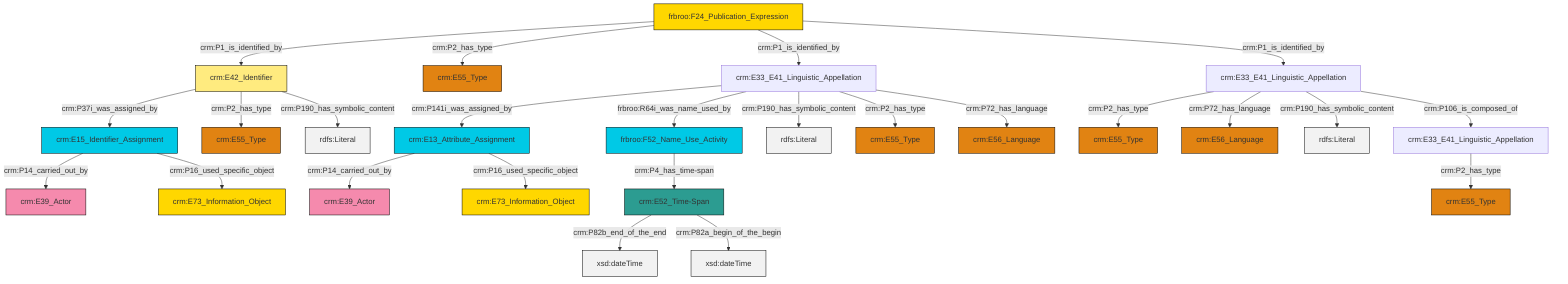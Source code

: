 graph TD
classDef Literal fill:#f2f2f2,stroke:#000000;
classDef CRM_Entity fill:#FFFFFF,stroke:#000000;
classDef Temporal_Entity fill:#00C9E6, stroke:#000000;
classDef Type fill:#E18312, stroke:#000000;
classDef Time-Span fill:#2C9C91, stroke:#000000;
classDef Appellation fill:#FFEB7F, stroke:#000000;
classDef Place fill:#008836, stroke:#000000;
classDef Persistent_Item fill:#B266B2, stroke:#000000;
classDef Conceptual_Object fill:#FFD700, stroke:#000000;
classDef Physical_Thing fill:#D2B48C, stroke:#000000;
classDef Actor fill:#f58aad, stroke:#000000;
classDef PC_Classes fill:#4ce600, stroke:#000000;
classDef Multi fill:#cccccc,stroke:#000000;

6["crm:E33_E41_Linguistic_Appellation"]:::Default -->|crm:P141i_was_assigned_by| 0["crm:E13_Attribute_Assignment"]:::Temporal_Entity
7["crm:E33_E41_Linguistic_Appellation"]:::Default -->|crm:P2_has_type| 4["crm:E55_Type"]:::Type
6["crm:E33_E41_Linguistic_Appellation"]:::Default -->|frbroo:R64i_was_name_used_by| 12["frbroo:F52_Name_Use_Activity"]:::Temporal_Entity
20["frbroo:F24_Publication_Expression"]:::Conceptual_Object -->|crm:P1_is_identified_by| 21["crm:E42_Identifier"]:::Appellation
6["crm:E33_E41_Linguistic_Appellation"]:::Default -->|crm:P190_has_symbolic_content| 22[rdfs:Literal]:::Literal
7["crm:E33_E41_Linguistic_Appellation"]:::Default -->|crm:P72_has_language| 2["crm:E56_Language"]:::Type
6["crm:E33_E41_Linguistic_Appellation"]:::Default -->|crm:P2_has_type| 13["crm:E55_Type"]:::Type
7["crm:E33_E41_Linguistic_Appellation"]:::Default -->|crm:P190_has_symbolic_content| 24[rdfs:Literal]:::Literal
7["crm:E33_E41_Linguistic_Appellation"]:::Default -->|crm:P106_is_composed_of| 8["crm:E33_E41_Linguistic_Appellation"]:::Default
21["crm:E42_Identifier"]:::Appellation -->|crm:P37i_was_assigned_by| 16["crm:E15_Identifier_Assignment"]:::Temporal_Entity
21["crm:E42_Identifier"]:::Appellation -->|crm:P2_has_type| 28["crm:E55_Type"]:::Type
21["crm:E42_Identifier"]:::Appellation -->|crm:P190_has_symbolic_content| 29[rdfs:Literal]:::Literal
20["frbroo:F24_Publication_Expression"]:::Conceptual_Object -->|crm:P2_has_type| 30["crm:E55_Type"]:::Type
6["crm:E33_E41_Linguistic_Appellation"]:::Default -->|crm:P72_has_language| 31["crm:E56_Language"]:::Type
8["crm:E33_E41_Linguistic_Appellation"]:::Default -->|crm:P2_has_type| 18["crm:E55_Type"]:::Type
10["crm:E52_Time-Span"]:::Time-Span -->|crm:P82b_end_of_the_end| 35[xsd:dateTime]:::Literal
0["crm:E13_Attribute_Assignment"]:::Temporal_Entity -->|crm:P14_carried_out_by| 36["crm:E39_Actor"]:::Actor
16["crm:E15_Identifier_Assignment"]:::Temporal_Entity -->|crm:P14_carried_out_by| 37["crm:E39_Actor"]:::Actor
10["crm:E52_Time-Span"]:::Time-Span -->|crm:P82a_begin_of_the_begin| 38[xsd:dateTime]:::Literal
16["crm:E15_Identifier_Assignment"]:::Temporal_Entity -->|crm:P16_used_specific_object| 39["crm:E73_Information_Object"]:::Conceptual_Object
20["frbroo:F24_Publication_Expression"]:::Conceptual_Object -->|crm:P1_is_identified_by| 6["crm:E33_E41_Linguistic_Appellation"]:::Default
0["crm:E13_Attribute_Assignment"]:::Temporal_Entity -->|crm:P16_used_specific_object| 26["crm:E73_Information_Object"]:::Conceptual_Object
20["frbroo:F24_Publication_Expression"]:::Conceptual_Object -->|crm:P1_is_identified_by| 7["crm:E33_E41_Linguistic_Appellation"]:::Default
12["frbroo:F52_Name_Use_Activity"]:::Temporal_Entity -->|crm:P4_has_time-span| 10["crm:E52_Time-Span"]:::Time-Span